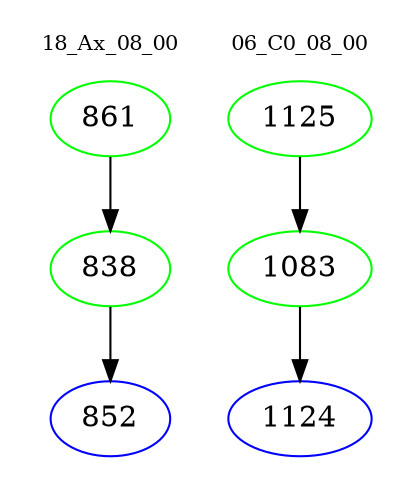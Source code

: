 digraph{
subgraph cluster_0 {
color = white
label = "18_Ax_08_00";
fontsize=10;
T0_861 [label="861", color="green"]
T0_861 -> T0_838 [color="black"]
T0_838 [label="838", color="green"]
T0_838 -> T0_852 [color="black"]
T0_852 [label="852", color="blue"]
}
subgraph cluster_1 {
color = white
label = "06_C0_08_00";
fontsize=10;
T1_1125 [label="1125", color="green"]
T1_1125 -> T1_1083 [color="black"]
T1_1083 [label="1083", color="green"]
T1_1083 -> T1_1124 [color="black"]
T1_1124 [label="1124", color="blue"]
}
}
